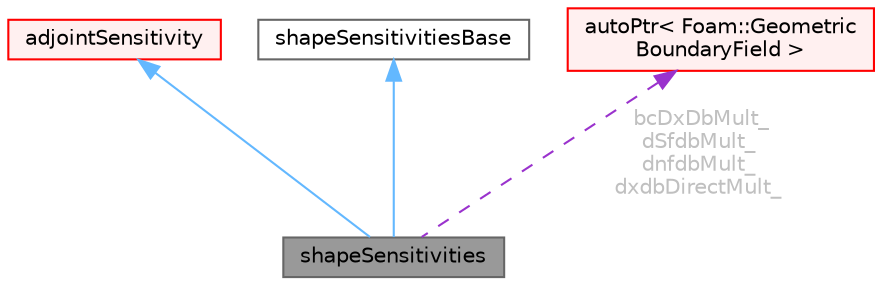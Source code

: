 digraph "shapeSensitivities"
{
 // LATEX_PDF_SIZE
  bgcolor="transparent";
  edge [fontname=Helvetica,fontsize=10,labelfontname=Helvetica,labelfontsize=10];
  node [fontname=Helvetica,fontsize=10,shape=box,height=0.2,width=0.4];
  Node1 [id="Node000001",label="shapeSensitivities",height=0.2,width=0.4,color="gray40", fillcolor="grey60", style="filled", fontcolor="black",tooltip=" "];
  Node2 -> Node1 [id="edge1_Node000001_Node000002",dir="back",color="steelblue1",style="solid",tooltip=" "];
  Node2 [id="Node000002",label="adjointSensitivity",height=0.2,width=0.4,color="red", fillcolor="#FFF0F0", style="filled",URL="$classFoam_1_1incompressible_1_1adjointSensitivity.html",tooltip="Abstract base class for adjoint-based sensitivities in incompressible flows."];
  Node84 -> Node1 [id="edge2_Node000001_Node000084",dir="back",color="steelblue1",style="solid",tooltip=" "];
  Node84 [id="Node000084",label="shapeSensitivitiesBase",height=0.2,width=0.4,color="gray40", fillcolor="white", style="filled",URL="$classFoam_1_1incompressible_1_1shapeSensitivitiesBase.html",tooltip="Base class supporting shape sensitivity derivatives for incompressible flows."];
  Node85 -> Node1 [id="edge3_Node000001_Node000085",dir="back",color="darkorchid3",style="dashed",tooltip=" ",label=" bcDxDbMult_\ndSfdbMult_\ndnfdbMult_\ndxdbDirectMult_",fontcolor="grey" ];
  Node85 [id="Node000085",label="autoPtr\< Foam::Geometric\lBoundaryField \>",height=0.2,width=0.4,color="red", fillcolor="#FFF0F0", style="filled",URL="$classFoam_1_1autoPtr.html",tooltip=" "];
}
